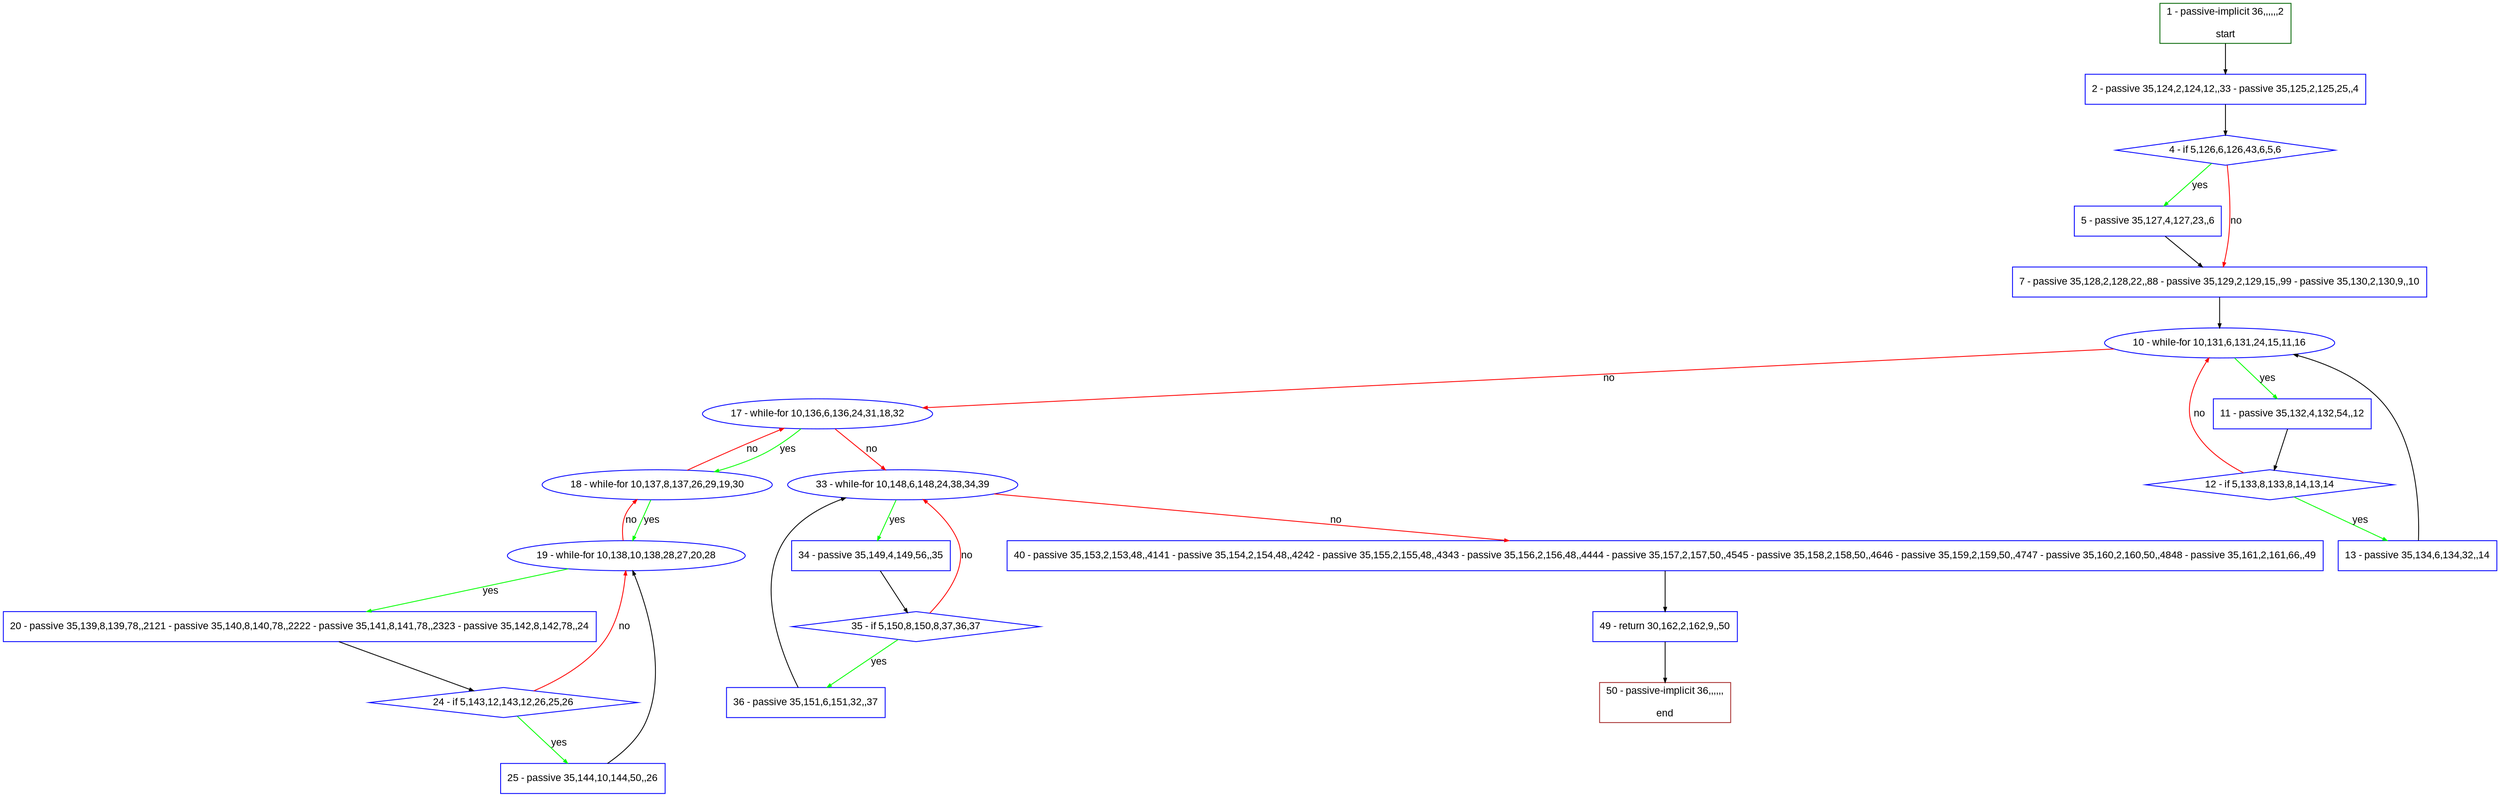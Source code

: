 digraph "" {
  graph [pack="true", label="", fontsize="12", packmode="clust", fontname="Arial", fillcolor="#FFFFCC", bgcolor="white", style="rounded,filled", compound="true"];
  node [node_initialized="no", label="", color="grey", fontsize="12", fillcolor="white", fontname="Arial", style="filled", shape="rectangle", compound="true", fixedsize="false"];
  edge [fontcolor="black", arrowhead="normal", arrowtail="none", arrowsize="0.5", ltail="", label="", color="black", fontsize="12", lhead="", fontname="Arial", dir="forward", compound="true"];
  __N1 [label="2 - passive 35,124,2,124,12,,33 - passive 35,125,2,125,25,,4", color="#0000ff", fillcolor="#ffffff", style="filled", shape="box"];
  __N2 [label="1 - passive-implicit 36,,,,,,2\n\nstart", color="#006400", fillcolor="#ffffff", style="filled", shape="box"];
  __N3 [label="4 - if 5,126,6,126,43,6,5,6", color="#0000ff", fillcolor="#ffffff", style="filled", shape="diamond"];
  __N4 [label="5 - passive 35,127,4,127,23,,6", color="#0000ff", fillcolor="#ffffff", style="filled", shape="box"];
  __N5 [label="7 - passive 35,128,2,128,22,,88 - passive 35,129,2,129,15,,99 - passive 35,130,2,130,9,,10", color="#0000ff", fillcolor="#ffffff", style="filled", shape="box"];
  __N6 [label="10 - while-for 10,131,6,131,24,15,11,16", color="#0000ff", fillcolor="#ffffff", style="filled", shape="oval"];
  __N7 [label="11 - passive 35,132,4,132,54,,12", color="#0000ff", fillcolor="#ffffff", style="filled", shape="box"];
  __N8 [label="17 - while-for 10,136,6,136,24,31,18,32", color="#0000ff", fillcolor="#ffffff", style="filled", shape="oval"];
  __N9 [label="12 - if 5,133,8,133,8,14,13,14", color="#0000ff", fillcolor="#ffffff", style="filled", shape="diamond"];
  __N10 [label="13 - passive 35,134,6,134,32,,14", color="#0000ff", fillcolor="#ffffff", style="filled", shape="box"];
  __N11 [label="18 - while-for 10,137,8,137,26,29,19,30", color="#0000ff", fillcolor="#ffffff", style="filled", shape="oval"];
  __N12 [label="33 - while-for 10,148,6,148,24,38,34,39", color="#0000ff", fillcolor="#ffffff", style="filled", shape="oval"];
  __N13 [label="19 - while-for 10,138,10,138,28,27,20,28", color="#0000ff", fillcolor="#ffffff", style="filled", shape="oval"];
  __N14 [label="20 - passive 35,139,8,139,78,,2121 - passive 35,140,8,140,78,,2222 - passive 35,141,8,141,78,,2323 - passive 35,142,8,142,78,,24", color="#0000ff", fillcolor="#ffffff", style="filled", shape="box"];
  __N15 [label="24 - if 5,143,12,143,12,26,25,26", color="#0000ff", fillcolor="#ffffff", style="filled", shape="diamond"];
  __N16 [label="25 - passive 35,144,10,144,50,,26", color="#0000ff", fillcolor="#ffffff", style="filled", shape="box"];
  __N17 [label="34 - passive 35,149,4,149,56,,35", color="#0000ff", fillcolor="#ffffff", style="filled", shape="box"];
  __N18 [label="40 - passive 35,153,2,153,48,,4141 - passive 35,154,2,154,48,,4242 - passive 35,155,2,155,48,,4343 - passive 35,156,2,156,48,,4444 - passive 35,157,2,157,50,,4545 - passive 35,158,2,158,50,,4646 - passive 35,159,2,159,50,,4747 - passive 35,160,2,160,50,,4848 - passive 35,161,2,161,66,,49", color="#0000ff", fillcolor="#ffffff", style="filled", shape="box"];
  __N19 [label="35 - if 5,150,8,150,8,37,36,37", color="#0000ff", fillcolor="#ffffff", style="filled", shape="diamond"];
  __N20 [label="36 - passive 35,151,6,151,32,,37", color="#0000ff", fillcolor="#ffffff", style="filled", shape="box"];
  __N21 [label="49 - return 30,162,2,162,9,,50", color="#0000ff", fillcolor="#ffffff", style="filled", shape="box"];
  __N22 [label="50 - passive-implicit 36,,,,,,\n\nend", color="#a52a2a", fillcolor="#ffffff", style="filled", shape="box"];
  __N2 -> __N1 [arrowhead="normal", arrowtail="none", color="#000000", label="", dir="forward"];
  __N1 -> __N3 [arrowhead="normal", arrowtail="none", color="#000000", label="", dir="forward"];
  __N3 -> __N4 [arrowhead="normal", arrowtail="none", color="#00ff00", label="yes", dir="forward"];
  __N3 -> __N5 [arrowhead="normal", arrowtail="none", color="#ff0000", label="no", dir="forward"];
  __N4 -> __N5 [arrowhead="normal", arrowtail="none", color="#000000", label="", dir="forward"];
  __N5 -> __N6 [arrowhead="normal", arrowtail="none", color="#000000", label="", dir="forward"];
  __N6 -> __N7 [arrowhead="normal", arrowtail="none", color="#00ff00", label="yes", dir="forward"];
  __N6 -> __N8 [arrowhead="normal", arrowtail="none", color="#ff0000", label="no", dir="forward"];
  __N7 -> __N9 [arrowhead="normal", arrowtail="none", color="#000000", label="", dir="forward"];
  __N9 -> __N6 [arrowhead="normal", arrowtail="none", color="#ff0000", label="no", dir="forward"];
  __N9 -> __N10 [arrowhead="normal", arrowtail="none", color="#00ff00", label="yes", dir="forward"];
  __N10 -> __N6 [arrowhead="normal", arrowtail="none", color="#000000", label="", dir="forward"];
  __N8 -> __N11 [arrowhead="normal", arrowtail="none", color="#00ff00", label="yes", dir="forward"];
  __N11 -> __N8 [arrowhead="normal", arrowtail="none", color="#ff0000", label="no", dir="forward"];
  __N8 -> __N12 [arrowhead="normal", arrowtail="none", color="#ff0000", label="no", dir="forward"];
  __N11 -> __N13 [arrowhead="normal", arrowtail="none", color="#00ff00", label="yes", dir="forward"];
  __N13 -> __N11 [arrowhead="normal", arrowtail="none", color="#ff0000", label="no", dir="forward"];
  __N13 -> __N14 [arrowhead="normal", arrowtail="none", color="#00ff00", label="yes", dir="forward"];
  __N14 -> __N15 [arrowhead="normal", arrowtail="none", color="#000000", label="", dir="forward"];
  __N15 -> __N13 [arrowhead="normal", arrowtail="none", color="#ff0000", label="no", dir="forward"];
  __N15 -> __N16 [arrowhead="normal", arrowtail="none", color="#00ff00", label="yes", dir="forward"];
  __N16 -> __N13 [arrowhead="normal", arrowtail="none", color="#000000", label="", dir="forward"];
  __N12 -> __N17 [arrowhead="normal", arrowtail="none", color="#00ff00", label="yes", dir="forward"];
  __N12 -> __N18 [arrowhead="normal", arrowtail="none", color="#ff0000", label="no", dir="forward"];
  __N17 -> __N19 [arrowhead="normal", arrowtail="none", color="#000000", label="", dir="forward"];
  __N19 -> __N12 [arrowhead="normal", arrowtail="none", color="#ff0000", label="no", dir="forward"];
  __N19 -> __N20 [arrowhead="normal", arrowtail="none", color="#00ff00", label="yes", dir="forward"];
  __N20 -> __N12 [arrowhead="normal", arrowtail="none", color="#000000", label="", dir="forward"];
  __N18 -> __N21 [arrowhead="normal", arrowtail="none", color="#000000", label="", dir="forward"];
  __N21 -> __N22 [arrowhead="normal", arrowtail="none", color="#000000", label="", dir="forward"];
}
